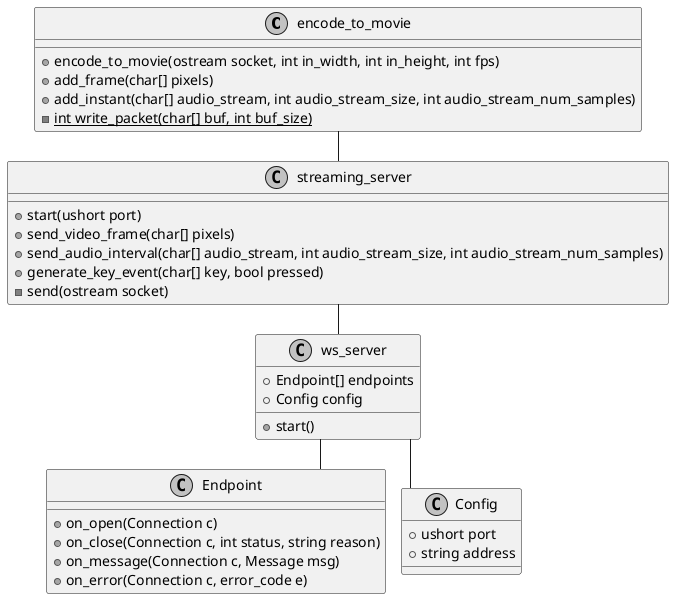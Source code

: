 @startuml
skinparam monochrome true

skinparam Shadowing false
skinparam LineType ortho

skinparam nodesep 15
skinparam ranksep 30

class encode_to_movie {
	+encode_to_movie(ostream socket, int in_width, int in_height, int fps)
	+add_frame(char[] pixels)
	+add_instant(char[] audio_stream, int audio_stream_size, int audio_stream_num_samples)
	-{static} int write_packet(char[] buf, int buf_size)
}

streaming_server -u- encode_to_movie

class streaming_server {
	+start(ushort port)
	+send_video_frame(char[] pixels)
	+send_audio_interval(char[] audio_stream, int audio_stream_size, int audio_stream_num_samples)
	+generate_key_event(char[] key, bool pressed)
	-send(ostream socket)
}

streaming_server -- ws_server

class ws_server {
	+Endpoint[] endpoints
	+Config config
	+start()
}

class Endpoint {
	+on_open(Connection c)
	+on_close(Connection c, int status, string reason)
	+on_message(Connection c, Message msg)
	+on_error(Connection c, error_code e)
}

ws_server -- Endpoint
ws_server -- Config

class Config {
	+ushort port
	+string address
}
@enduml